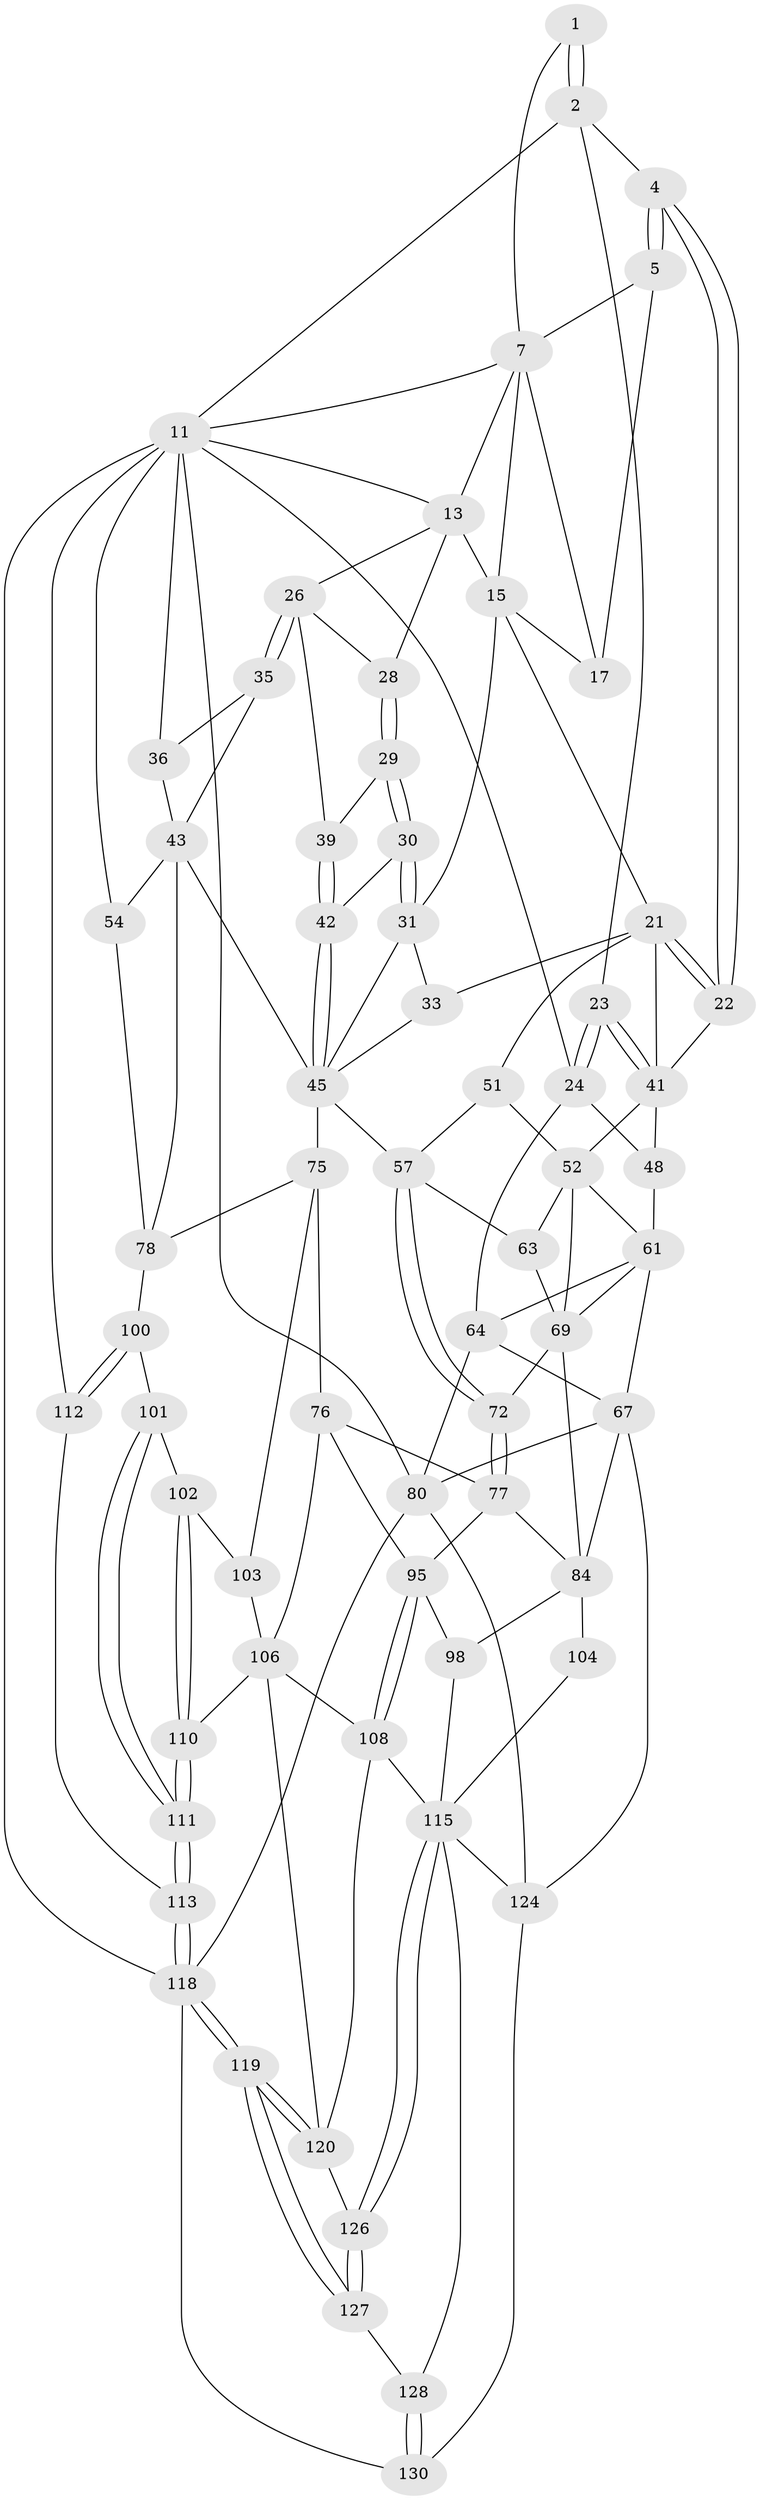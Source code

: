 // original degree distribution, {3: 0.015267175572519083, 5: 0.5038167938931297, 4: 0.25190839694656486, 6: 0.22900763358778625}
// Generated by graph-tools (version 1.1) at 2025/27/03/15/25 16:27:58]
// undirected, 65 vertices, 151 edges
graph export_dot {
graph [start="1"]
  node [color=gray90,style=filled];
  1 [pos="+0.4158355533550881+0"];
  2 [pos="+0.04246289393475842+0",super="+3"];
  4 [pos="+0.19266062871040707+0.08745001579508711"];
  5 [pos="+0.3529604216562841+0.059563412949212",super="+6"];
  7 [pos="+0.5155384259434052+0",super="+10+8"];
  11 [pos="+1+0",super="+12+73+20"];
  13 [pos="+0.7208382591705255+0.0708756345444325",super="+19+14"];
  15 [pos="+0.5976032489662205+0.11811251340830638",super="+16"];
  17 [pos="+0.410635557335738+0.10922856624947014"];
  21 [pos="+0.4179706790361323+0.1950647908635906",super="+34"];
  22 [pos="+0.1970469656297092+0.10285213112284225"];
  23 [pos="+0+0.22508212640351638"];
  24 [pos="+0+0.27617681756624085",super="+25"];
  26 [pos="+0.804024695231738+0.12959638666434847",super="+27"];
  28 [pos="+0.6280034007314674+0.13116812215520943"];
  29 [pos="+0.6625445286552738+0.20073773643550402"];
  30 [pos="+0.6476905993781453+0.24798439640596112"];
  31 [pos="+0.5960758165010415+0.2848065713461139",super="+32"];
  33 [pos="+0.5033807667321049+0.3013964139890127"];
  35 [pos="+0.8640309250564412+0.23730737486518427",super="+40"];
  36 [pos="+0.9080039411413183+0.2273069916952493"];
  39 [pos="+0.7099625172484796+0.2181755903322298"];
  41 [pos="+0.19107294248684636+0.14495790388373034",super="+47"];
  42 [pos="+0.6947478582774611+0.2665196406022166"];
  43 [pos="+0.796483300988762+0.4185680594912847",super="+53+44"];
  45 [pos="+0.765345525202697+0.4195302388356909",super="+50"];
  48 [pos="+0.0568005253663093+0.31685691041085456"];
  51 [pos="+0.3958290753200053+0.27660445830532443"];
  52 [pos="+0.2672624571855127+0.31597727228351513",super="+59"];
  54 [pos="+1+0.35333858237336385",super="+74"];
  57 [pos="+0.4734561085187546+0.46369881739133717",super="+58"];
  61 [pos="+0.12352219210444086+0.37138259253231914",super="+62+66"];
  63 [pos="+0.3368256090800405+0.4342633133400476"];
  64 [pos="+0.06603718716656137+0.4716984833933699",super="+68+65"];
  67 [pos="+0.13243593028964518+0.5351591585912409",super="+85"];
  69 [pos="+0.2358641235164998+0.5249405047932476",super="+71+70"];
  72 [pos="+0.43991276949537683+0.5181855500680786"];
  75 [pos="+0.6034202007970911+0.5648921811534731",super="+79"];
  76 [pos="+0.5907075279068731+0.5730578942679786",super="+91"];
  77 [pos="+0.440022008732774+0.5189390741698137",super="+82"];
  78 [pos="+0.8005370369233276+0.45355876447579135",super="+81"];
  80 [pos="+0+0.7590568053914447",super="+87"];
  84 [pos="+0.23125541996400867+0.5716825646661694",super="+88"];
  95 [pos="+0.47028959745664517+0.6837327791414904",super="+96"];
  98 [pos="+0.3066771163284936+0.7206633886438558"];
  100 [pos="+0.8829169121155181+0.7041829014662577"];
  101 [pos="+0.856027196216356+0.7058747270420644"];
  102 [pos="+0.7682425970835827+0.6920029867231917"];
  103 [pos="+0.7632876493211781+0.6835760051820716"];
  104 [pos="+0.2278503974601895+0.7901787318381902"];
  106 [pos="+0.6239122230573915+0.7547195864734348",super="+107+109"];
  108 [pos="+0.4628331400814794+0.7473528324690724",super="+114"];
  110 [pos="+0.7388975677201186+0.8482981522822977"];
  111 [pos="+0.765443907512396+0.9212483502787343"];
  112 [pos="+0.9763130702144177+0.8426956198707658"];
  113 [pos="+0.7728244282542938+0.9475198723266048"];
  115 [pos="+0.4183263741585272+0.7885257219286635",super="+116"];
  118 [pos="+0.7356669478107692+1",super="+131"];
  119 [pos="+0.6893684916305357+0.995398230762868"];
  120 [pos="+0.5965133331711951+0.9258208475453695",super="+125"];
  124 [pos="+0.19415659817238212+0.8765389107272483",super="+129"];
  126 [pos="+0.36509220102674006+0.9594616302036517"];
  127 [pos="+0.3550498243234744+0.9714953458880548"];
  128 [pos="+0.34140942380938466+0.985666181000424"];
  130 [pos="+0.3383645415383647+1"];
  1 -- 2;
  1 -- 2;
  1 -- 7;
  2 -- 11;
  2 -- 4;
  2 -- 23;
  4 -- 5;
  4 -- 5;
  4 -- 22;
  4 -- 22;
  5 -- 17;
  5 -- 7;
  7 -- 11;
  7 -- 13;
  7 -- 17;
  7 -- 15;
  11 -- 112;
  11 -- 54 [weight=2];
  11 -- 36;
  11 -- 13;
  11 -- 24;
  11 -- 80;
  11 -- 118;
  13 -- 26;
  13 -- 28;
  13 -- 15;
  15 -- 31;
  15 -- 17;
  15 -- 21;
  21 -- 22;
  21 -- 22;
  21 -- 33;
  21 -- 51;
  21 -- 41;
  22 -- 41;
  23 -- 24;
  23 -- 24;
  23 -- 41;
  23 -- 41;
  24 -- 48;
  24 -- 64;
  26 -- 35 [weight=2];
  26 -- 35;
  26 -- 28;
  26 -- 39;
  28 -- 29;
  28 -- 29;
  29 -- 30;
  29 -- 30;
  29 -- 39;
  30 -- 31;
  30 -- 31;
  30 -- 42;
  31 -- 33;
  31 -- 45;
  33 -- 45;
  35 -- 36;
  35 -- 43;
  36 -- 43;
  39 -- 42;
  39 -- 42;
  41 -- 48;
  41 -- 52;
  42 -- 45;
  42 -- 45;
  43 -- 54;
  43 -- 45;
  43 -- 78;
  45 -- 57;
  45 -- 75;
  48 -- 61;
  51 -- 52;
  51 -- 57;
  52 -- 61;
  52 -- 69;
  52 -- 63;
  54 -- 78;
  57 -- 72;
  57 -- 72;
  57 -- 63;
  61 -- 64;
  61 -- 67;
  61 -- 69;
  63 -- 69;
  64 -- 80 [weight=2];
  64 -- 67;
  67 -- 124;
  67 -- 80;
  67 -- 84;
  69 -- 72;
  69 -- 84;
  72 -- 77;
  72 -- 77;
  75 -- 76 [weight=2];
  75 -- 78;
  75 -- 103;
  76 -- 77 [weight=2];
  76 -- 106;
  76 -- 95;
  77 -- 84;
  77 -- 95;
  78 -- 100;
  80 -- 124;
  80 -- 118;
  84 -- 104 [weight=2];
  84 -- 98;
  95 -- 108;
  95 -- 108;
  95 -- 98;
  98 -- 115;
  100 -- 101;
  100 -- 112;
  100 -- 112;
  101 -- 102;
  101 -- 111;
  101 -- 111;
  102 -- 103;
  102 -- 110;
  102 -- 110;
  103 -- 106;
  104 -- 115;
  106 -- 120;
  106 -- 108 [weight=2];
  106 -- 110;
  108 -- 120;
  108 -- 115;
  110 -- 111;
  110 -- 111;
  111 -- 113;
  111 -- 113;
  112 -- 113;
  113 -- 118;
  113 -- 118;
  115 -- 126;
  115 -- 126;
  115 -- 128;
  115 -- 124;
  118 -- 119;
  118 -- 119;
  118 -- 130;
  119 -- 120;
  119 -- 120;
  119 -- 127;
  119 -- 127;
  120 -- 126;
  124 -- 130;
  126 -- 127;
  126 -- 127;
  127 -- 128;
  128 -- 130;
  128 -- 130;
}
